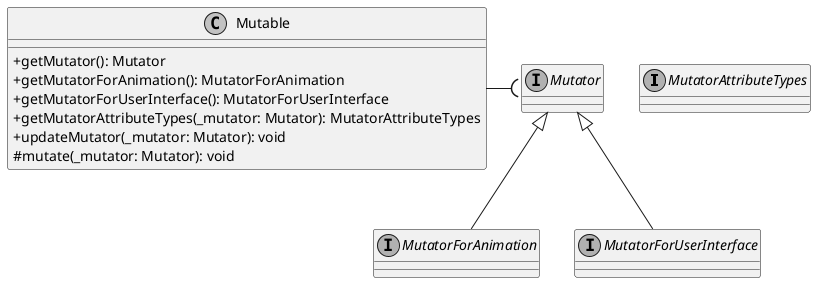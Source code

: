 @startuml Mutable
skinparam monochrome true
skinparam componentStyle uml2
skinparam classAttributeIconSize 0
skinparam shadowing false
skinparam handwritten false

interface MutatorAttributeTypes
interface Mutator

interface MutatorForAnimation extends Mutator
interface MutatorForUserInterface extends Mutator
class Mutable {
    + getMutator(): Mutator
    + getMutatorForAnimation(): MutatorForAnimation
    + getMutatorForUserInterface(): MutatorForUserInterface
    + getMutatorAttributeTypes(_mutator: Mutator): MutatorAttributeTypes
    + updateMutator(_mutator: Mutator): void
    # mutate(_mutator: Mutator): void
}
Mutable -( Mutator
@enduml